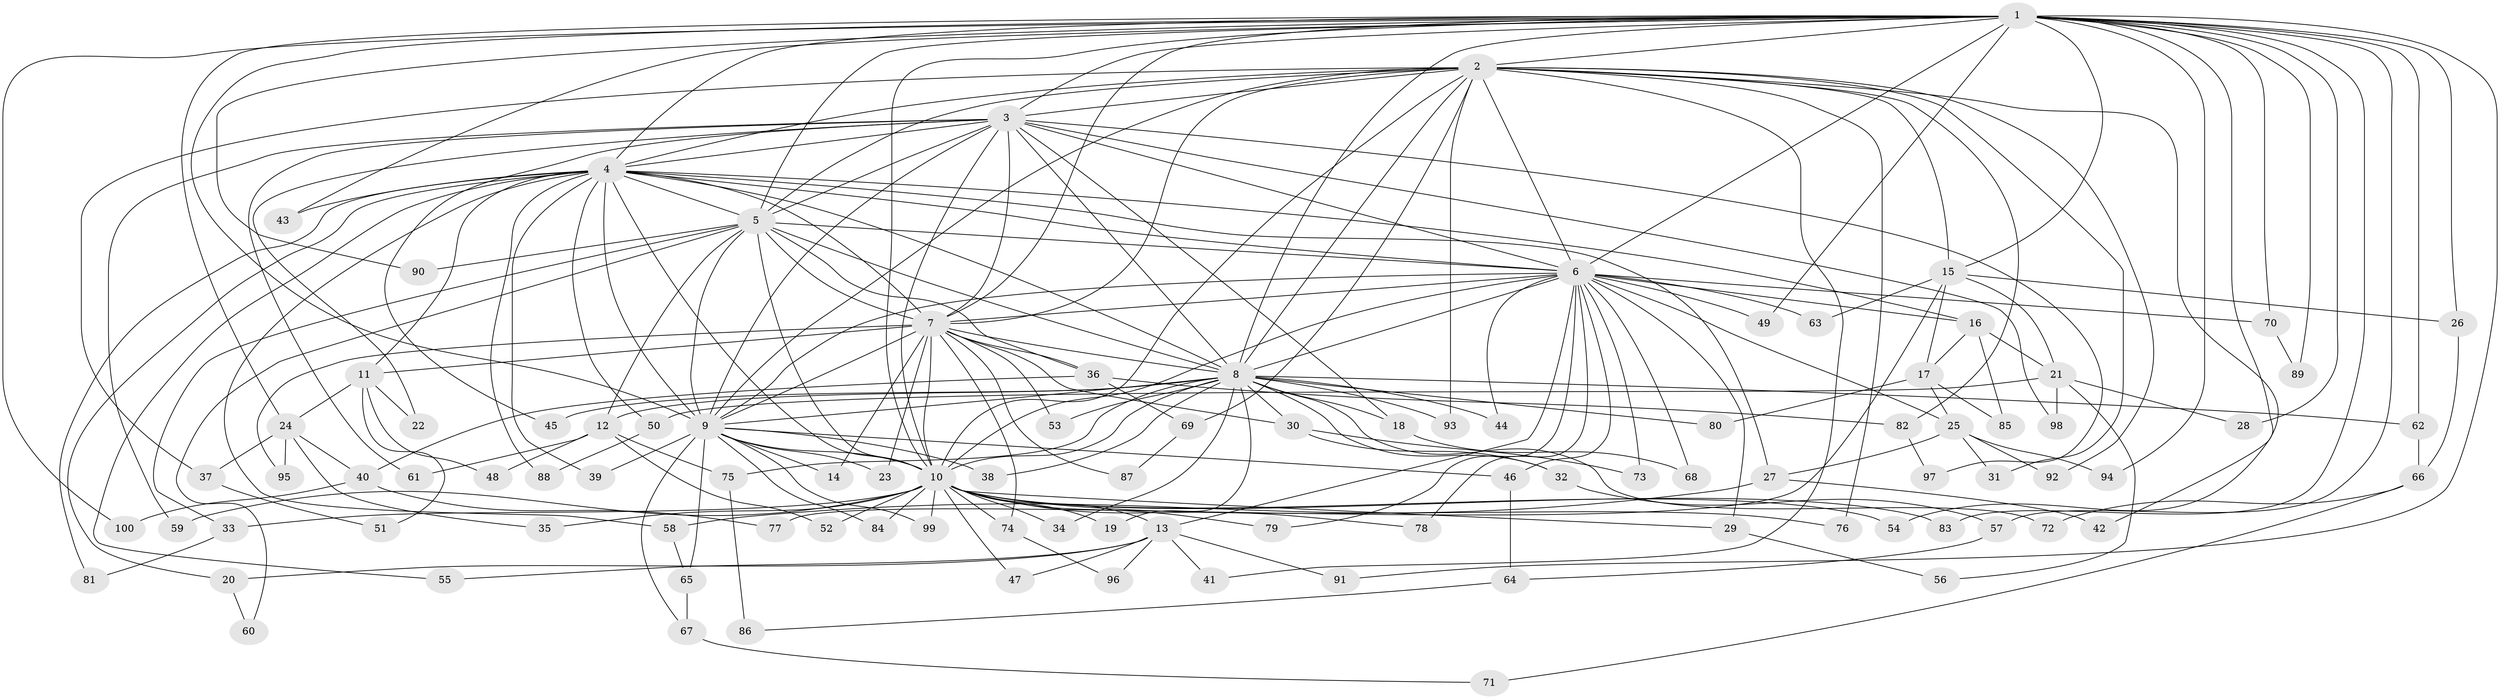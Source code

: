 // Generated by graph-tools (version 1.1) at 2025/11/02/21/25 10:11:07]
// undirected, 100 vertices, 225 edges
graph export_dot {
graph [start="1"]
  node [color=gray90,style=filled];
  1;
  2;
  3;
  4;
  5;
  6;
  7;
  8;
  9;
  10;
  11;
  12;
  13;
  14;
  15;
  16;
  17;
  18;
  19;
  20;
  21;
  22;
  23;
  24;
  25;
  26;
  27;
  28;
  29;
  30;
  31;
  32;
  33;
  34;
  35;
  36;
  37;
  38;
  39;
  40;
  41;
  42;
  43;
  44;
  45;
  46;
  47;
  48;
  49;
  50;
  51;
  52;
  53;
  54;
  55;
  56;
  57;
  58;
  59;
  60;
  61;
  62;
  63;
  64;
  65;
  66;
  67;
  68;
  69;
  70;
  71;
  72;
  73;
  74;
  75;
  76;
  77;
  78;
  79;
  80;
  81;
  82;
  83;
  84;
  85;
  86;
  87;
  88;
  89;
  90;
  91;
  92;
  93;
  94;
  95;
  96;
  97;
  98;
  99;
  100;
  1 -- 2;
  1 -- 3;
  1 -- 4;
  1 -- 5;
  1 -- 6;
  1 -- 7;
  1 -- 8;
  1 -- 9;
  1 -- 10;
  1 -- 15;
  1 -- 24;
  1 -- 26;
  1 -- 28;
  1 -- 43;
  1 -- 49;
  1 -- 54;
  1 -- 57;
  1 -- 62;
  1 -- 70;
  1 -- 83;
  1 -- 89;
  1 -- 90;
  1 -- 91;
  1 -- 94;
  1 -- 100;
  2 -- 3;
  2 -- 4;
  2 -- 5;
  2 -- 6;
  2 -- 7;
  2 -- 8;
  2 -- 9;
  2 -- 10;
  2 -- 15;
  2 -- 31;
  2 -- 37;
  2 -- 41;
  2 -- 42;
  2 -- 69;
  2 -- 76;
  2 -- 82;
  2 -- 92;
  2 -- 93;
  3 -- 4;
  3 -- 5;
  3 -- 6;
  3 -- 7;
  3 -- 8;
  3 -- 9;
  3 -- 10;
  3 -- 18;
  3 -- 22;
  3 -- 45;
  3 -- 59;
  3 -- 61;
  3 -- 97;
  3 -- 98;
  4 -- 5;
  4 -- 6;
  4 -- 7;
  4 -- 8;
  4 -- 9;
  4 -- 10;
  4 -- 11;
  4 -- 16;
  4 -- 20;
  4 -- 27;
  4 -- 39;
  4 -- 43;
  4 -- 50;
  4 -- 55;
  4 -- 58;
  4 -- 81;
  4 -- 88;
  5 -- 6;
  5 -- 7;
  5 -- 8;
  5 -- 9;
  5 -- 10;
  5 -- 12;
  5 -- 33;
  5 -- 36;
  5 -- 60;
  5 -- 90;
  6 -- 7;
  6 -- 8;
  6 -- 9;
  6 -- 10;
  6 -- 13;
  6 -- 16;
  6 -- 25;
  6 -- 29;
  6 -- 44;
  6 -- 46;
  6 -- 49;
  6 -- 63;
  6 -- 68;
  6 -- 70;
  6 -- 73;
  6 -- 78;
  6 -- 79;
  7 -- 8;
  7 -- 9;
  7 -- 10;
  7 -- 11;
  7 -- 14;
  7 -- 23;
  7 -- 30;
  7 -- 36;
  7 -- 53;
  7 -- 74;
  7 -- 87;
  7 -- 95;
  8 -- 9;
  8 -- 10;
  8 -- 12;
  8 -- 18;
  8 -- 19;
  8 -- 30;
  8 -- 32;
  8 -- 34;
  8 -- 38;
  8 -- 44;
  8 -- 45;
  8 -- 53;
  8 -- 62;
  8 -- 72;
  8 -- 75;
  8 -- 80;
  8 -- 93;
  9 -- 10;
  9 -- 14;
  9 -- 23;
  9 -- 38;
  9 -- 39;
  9 -- 46;
  9 -- 65;
  9 -- 67;
  9 -- 84;
  9 -- 99;
  10 -- 13;
  10 -- 19;
  10 -- 29;
  10 -- 33;
  10 -- 34;
  10 -- 35;
  10 -- 47;
  10 -- 52;
  10 -- 54;
  10 -- 59;
  10 -- 74;
  10 -- 76;
  10 -- 78;
  10 -- 79;
  10 -- 83;
  10 -- 84;
  10 -- 99;
  11 -- 22;
  11 -- 24;
  11 -- 48;
  11 -- 51;
  12 -- 48;
  12 -- 52;
  12 -- 61;
  12 -- 75;
  13 -- 20;
  13 -- 41;
  13 -- 47;
  13 -- 55;
  13 -- 91;
  13 -- 96;
  15 -- 17;
  15 -- 21;
  15 -- 26;
  15 -- 63;
  15 -- 77;
  16 -- 17;
  16 -- 21;
  16 -- 85;
  17 -- 25;
  17 -- 80;
  17 -- 85;
  18 -- 68;
  20 -- 60;
  21 -- 28;
  21 -- 50;
  21 -- 56;
  21 -- 98;
  24 -- 35;
  24 -- 37;
  24 -- 40;
  24 -- 95;
  25 -- 27;
  25 -- 31;
  25 -- 92;
  25 -- 94;
  26 -- 66;
  27 -- 42;
  27 -- 58;
  29 -- 56;
  30 -- 32;
  30 -- 73;
  32 -- 57;
  33 -- 81;
  36 -- 40;
  36 -- 69;
  36 -- 82;
  37 -- 51;
  40 -- 77;
  40 -- 100;
  46 -- 64;
  50 -- 88;
  57 -- 64;
  58 -- 65;
  62 -- 66;
  64 -- 86;
  65 -- 67;
  66 -- 71;
  66 -- 72;
  67 -- 71;
  69 -- 87;
  70 -- 89;
  74 -- 96;
  75 -- 86;
  82 -- 97;
}

